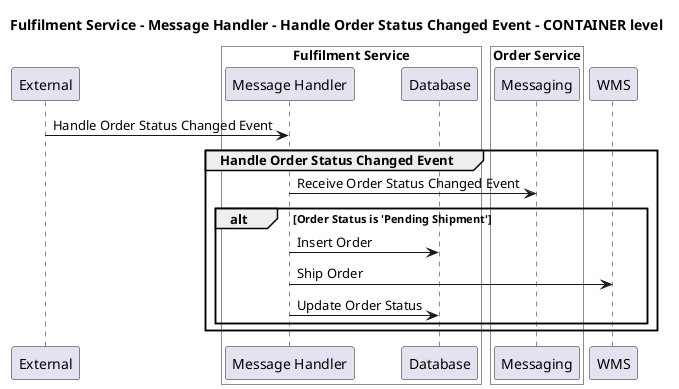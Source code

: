 @startuml

title Fulfilment Service - Message Handler - Handle Order Status Changed Event - CONTAINER level

participant "External" as C4InterFlow.SoftwareSystems.ExternalSystem

box "Fulfilment Service" #White
    participant "Message Handler" as ECommercePlatform.SoftwareSystems.FulfilmentService.Containers.MessageHandler
    participant "Database" as ECommercePlatform.SoftwareSystems.FulfilmentService.Containers.Database
end box


box "Order Service" #White
    participant "Messaging" as ECommercePlatform.SoftwareSystems.OrderService.Containers.Messaging
end box

participant "WMS" as ECommercePlatform.SoftwareSystems.WMS

C4InterFlow.SoftwareSystems.ExternalSystem -> ECommercePlatform.SoftwareSystems.FulfilmentService.Containers.MessageHandler : Handle Order Status Changed Event
group Handle Order Status Changed Event
ECommercePlatform.SoftwareSystems.FulfilmentService.Containers.MessageHandler -> ECommercePlatform.SoftwareSystems.OrderService.Containers.Messaging : Receive Order Status Changed Event
alt Order Status is 'Pending Shipment'
ECommercePlatform.SoftwareSystems.FulfilmentService.Containers.MessageHandler -> ECommercePlatform.SoftwareSystems.FulfilmentService.Containers.Database : Insert Order
ECommercePlatform.SoftwareSystems.FulfilmentService.Containers.MessageHandler -> ECommercePlatform.SoftwareSystems.WMS : Ship Order
ECommercePlatform.SoftwareSystems.FulfilmentService.Containers.MessageHandler -> ECommercePlatform.SoftwareSystems.FulfilmentService.Containers.Database : Update Order Status
end
end


@enduml
